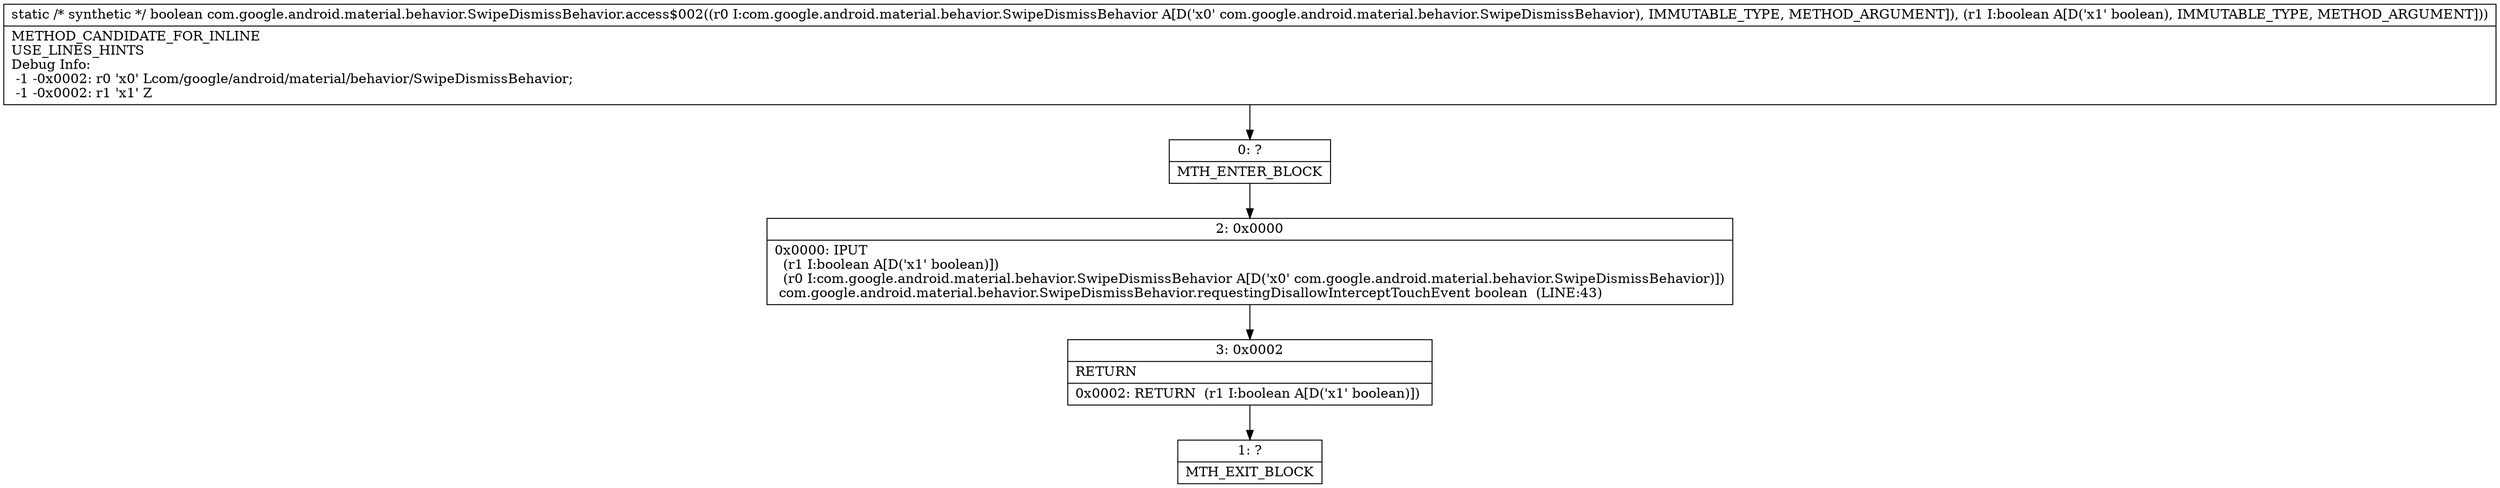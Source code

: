 digraph "CFG forcom.google.android.material.behavior.SwipeDismissBehavior.access$002(Lcom\/google\/android\/material\/behavior\/SwipeDismissBehavior;Z)Z" {
Node_0 [shape=record,label="{0\:\ ?|MTH_ENTER_BLOCK\l}"];
Node_2 [shape=record,label="{2\:\ 0x0000|0x0000: IPUT  \l  (r1 I:boolean A[D('x1' boolean)])\l  (r0 I:com.google.android.material.behavior.SwipeDismissBehavior A[D('x0' com.google.android.material.behavior.SwipeDismissBehavior)])\l com.google.android.material.behavior.SwipeDismissBehavior.requestingDisallowInterceptTouchEvent boolean  (LINE:43)\l}"];
Node_3 [shape=record,label="{3\:\ 0x0002|RETURN\l|0x0002: RETURN  (r1 I:boolean A[D('x1' boolean)]) \l}"];
Node_1 [shape=record,label="{1\:\ ?|MTH_EXIT_BLOCK\l}"];
MethodNode[shape=record,label="{static \/* synthetic *\/ boolean com.google.android.material.behavior.SwipeDismissBehavior.access$002((r0 I:com.google.android.material.behavior.SwipeDismissBehavior A[D('x0' com.google.android.material.behavior.SwipeDismissBehavior), IMMUTABLE_TYPE, METHOD_ARGUMENT]), (r1 I:boolean A[D('x1' boolean), IMMUTABLE_TYPE, METHOD_ARGUMENT]))  | METHOD_CANDIDATE_FOR_INLINE\lUSE_LINES_HINTS\lDebug Info:\l  \-1 \-0x0002: r0 'x0' Lcom\/google\/android\/material\/behavior\/SwipeDismissBehavior;\l  \-1 \-0x0002: r1 'x1' Z\l}"];
MethodNode -> Node_0;Node_0 -> Node_2;
Node_2 -> Node_3;
Node_3 -> Node_1;
}

